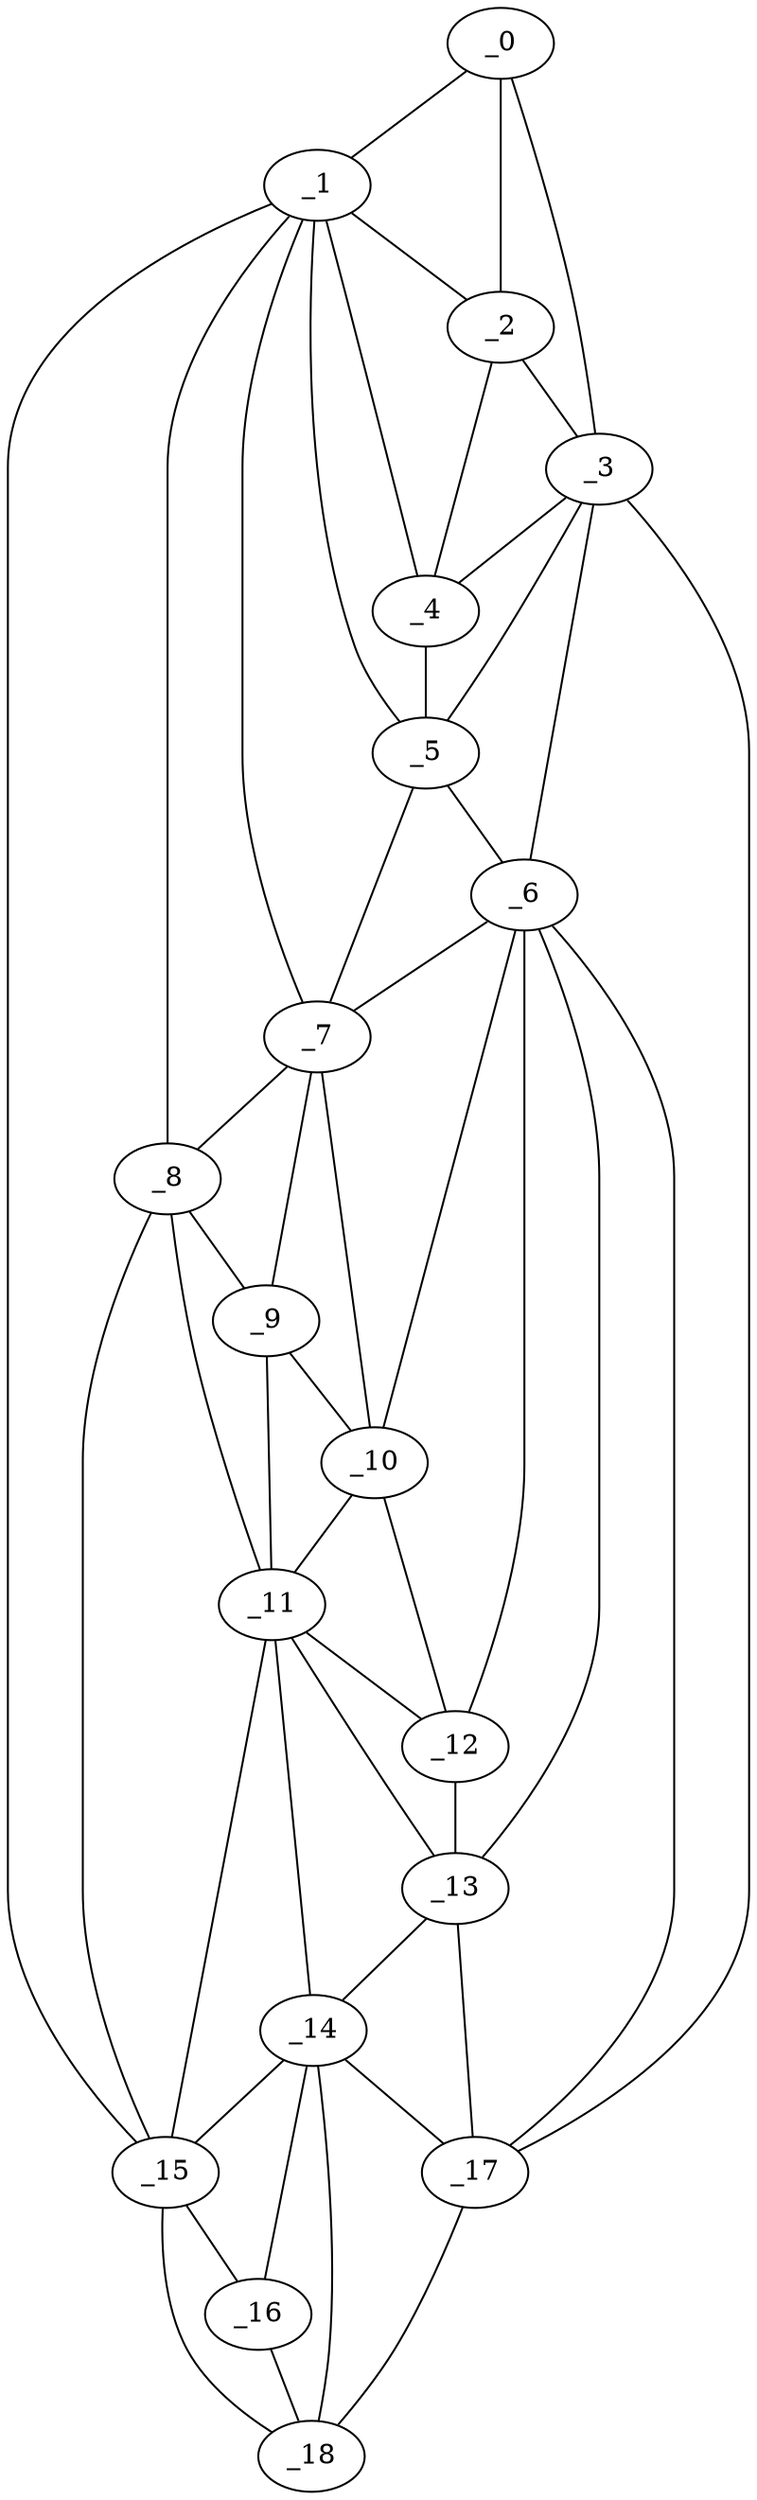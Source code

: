 graph "obj67__210.gxl" {
	_0	 [x=4,
		y=50];
	_1	 [x=5,
		y=65];
	_0 -- _1	 [valence=1];
	_2	 [x=16,
		y=46];
	_0 -- _2	 [valence=2];
	_3	 [x=20,
		y=41];
	_0 -- _3	 [valence=1];
	_1 -- _2	 [valence=1];
	_4	 [x=22,
		y=46];
	_1 -- _4	 [valence=2];
	_5	 [x=42,
		y=50];
	_1 -- _5	 [valence=2];
	_7	 [x=52,
		y=55];
	_1 -- _7	 [valence=2];
	_8	 [x=69,
		y=78];
	_1 -- _8	 [valence=2];
	_15	 [x=112,
		y=88];
	_1 -- _15	 [valence=1];
	_2 -- _3	 [valence=1];
	_2 -- _4	 [valence=2];
	_3 -- _4	 [valence=1];
	_3 -- _5	 [valence=2];
	_6	 [x=50,
		y=49];
	_3 -- _6	 [valence=1];
	_17	 [x=126,
		y=63];
	_3 -- _17	 [valence=1];
	_4 -- _5	 [valence=1];
	_5 -- _6	 [valence=1];
	_5 -- _7	 [valence=1];
	_6 -- _7	 [valence=2];
	_10	 [x=83,
		y=62];
	_6 -- _10	 [valence=2];
	_12	 [x=93,
		y=59];
	_6 -- _12	 [valence=1];
	_13	 [x=108,
		y=61];
	_6 -- _13	 [valence=2];
	_6 -- _17	 [valence=2];
	_7 -- _8	 [valence=1];
	_9	 [x=71,
		y=68];
	_7 -- _9	 [valence=2];
	_7 -- _10	 [valence=2];
	_8 -- _9	 [valence=2];
	_11	 [x=90,
		y=73];
	_8 -- _11	 [valence=2];
	_8 -- _15	 [valence=2];
	_9 -- _10	 [valence=2];
	_9 -- _11	 [valence=2];
	_10 -- _11	 [valence=1];
	_10 -- _12	 [valence=2];
	_11 -- _12	 [valence=1];
	_11 -- _13	 [valence=2];
	_14	 [x=111,
		y=76];
	_11 -- _14	 [valence=1];
	_11 -- _15	 [valence=2];
	_12 -- _13	 [valence=2];
	_13 -- _14	 [valence=2];
	_13 -- _17	 [valence=1];
	_14 -- _15	 [valence=2];
	_16	 [x=118,
		y=81];
	_14 -- _16	 [valence=2];
	_14 -- _17	 [valence=1];
	_18	 [x=126,
		y=78];
	_14 -- _18	 [valence=2];
	_15 -- _16	 [valence=2];
	_15 -- _18	 [valence=1];
	_16 -- _18	 [valence=1];
	_17 -- _18	 [valence=1];
}
